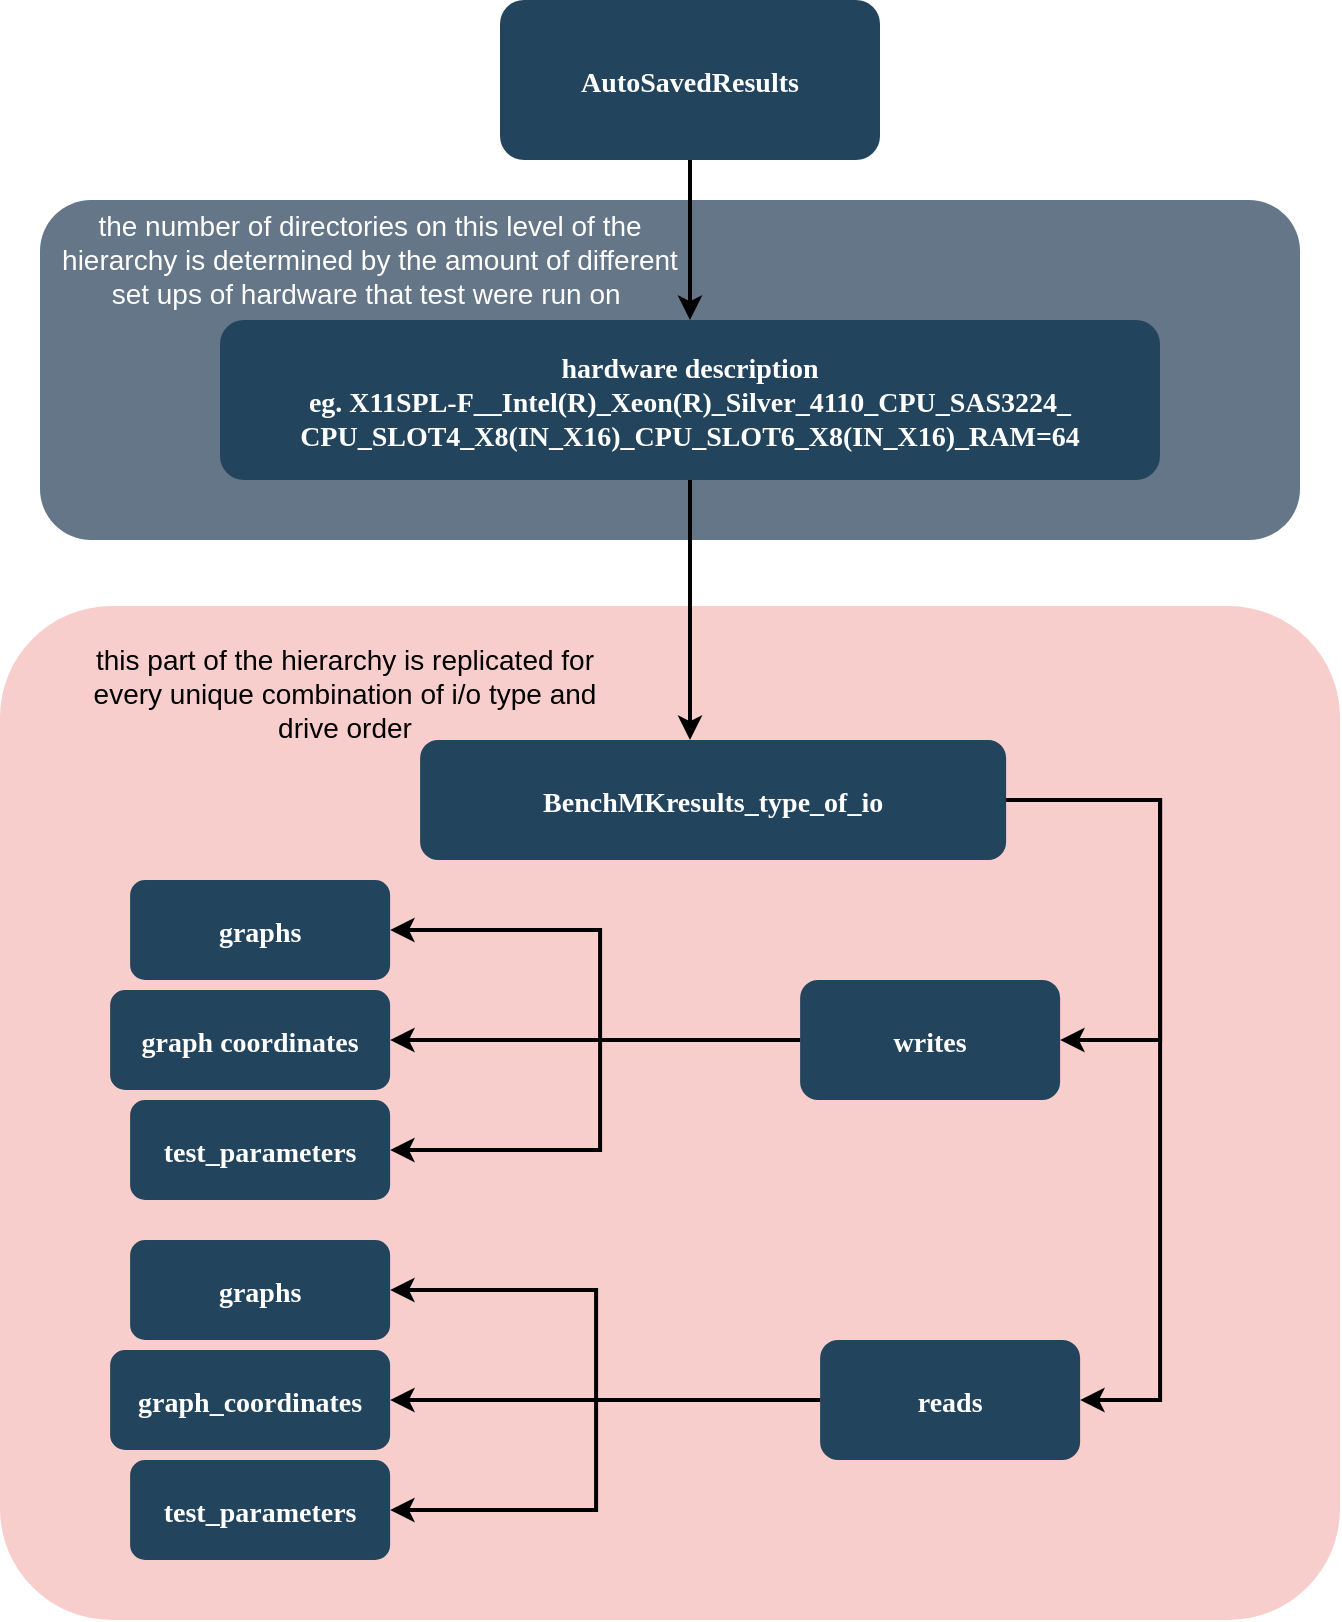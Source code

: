 <mxfile version="13.11.0" type="github">
  <diagram name="Page-1" id="2c0d36ab-eaac-3732-788b-9136903baeff">
    <mxGraphModel dx="1673" dy="896" grid="1" gridSize="10" guides="1" tooltips="1" connect="1" arrows="1" fold="1" page="1" pageScale="1.5" pageWidth="1169" pageHeight="827" background="#ffffff" math="0" shadow="0">
      <root>
        <mxCell id="0" />
        <mxCell id="1" parent="0" />
        <mxCell id="mp5Is_oHHsb4a5Pqf_yb-61" value="" style="rounded=1;whiteSpace=wrap;html=1;fillColor=#647687;fontColor=#ffffff;strokeColor=none;" vertex="1" parent="1">
          <mxGeometry x="562" y="315" width="630" height="170" as="geometry" />
        </mxCell>
        <mxCell id="cr9FANzja6UJMiHbJ5yW-260" value="" style="backgroundColour=00aaff;rounded=1;whiteSpace=wrap;html=1;fillColor=#f8cecc;strokeColor=none;arcSize=11;" parent="1" vertex="1">
          <mxGeometry x="542" y="518" width="670" height="507" as="geometry" />
        </mxCell>
        <mxCell id="2" value="AutoSavedResults" style="rounded=1;fillColor=#23445D;gradientColor=none;strokeColor=none;fontColor=#FFFFFF;fontStyle=1;fontFamily=Tahoma;fontSize=14" parent="1" vertex="1">
          <mxGeometry x="792" y="215" width="190" height="80" as="geometry" />
        </mxCell>
        <mxCell id="cr9FANzja6UJMiHbJ5yW-207" style="strokeWidth=2;edgeStyle=orthogonalEdgeStyle;rounded=0;orthogonalLoop=1;jettySize=auto;html=1;exitX=0.5;exitY=1;exitDx=0;exitDy=0;" parent="1" source="13" target="cr9FANzja6UJMiHbJ5yW-208" edge="1">
          <mxGeometry relative="1" as="geometry">
            <mxPoint x="622" y="615" as="targetPoint" />
            <Array as="points">
              <mxPoint x="887" y="505" />
              <mxPoint x="887" y="505" />
            </Array>
          </mxGeometry>
        </mxCell>
        <mxCell id="13" value="hardware description&#xa;eg. X11SPL-F__Intel(R)_Xeon(R)_Silver_4110_CPU_SAS3224_&#xa;CPU_SLOT4_X8(IN_X16)_CPU_SLOT6_X8(IN_X16)_RAM=64" style="rounded=1;fillColor=#23445D;gradientColor=none;strokeColor=none;fontColor=#FFFFFF;fontStyle=1;fontFamily=Tahoma;fontSize=14" parent="1" vertex="1">
          <mxGeometry x="652" y="375" width="470" height="80" as="geometry" />
        </mxCell>
        <mxCell id="61" value="" style="edgeStyle=elbowEdgeStyle;elbow=vertical;strokeWidth=2;rounded=0;exitX=0.5;exitY=1;exitDx=0;exitDy=0;entryX=0.5;entryY=0;entryDx=0;entryDy=0;" parent="1" source="2" target="13" edge="1">
          <mxGeometry x="-221" y="270.5" width="100" height="100" as="geometry">
            <mxPoint x="-221" y="370.5" as="sourcePoint" />
            <mxPoint x="464" y="465" as="targetPoint" />
            <Array as="points">
              <mxPoint x="887" y="295" />
              <mxPoint x="654" y="455" />
            </Array>
          </mxGeometry>
        </mxCell>
        <mxCell id="cr9FANzja6UJMiHbJ5yW-214" style="strokeWidth=2;edgeStyle=orthogonalEdgeStyle;rounded=0;orthogonalLoop=1;jettySize=auto;html=1;exitX=0;exitY=0.5;exitDx=0;exitDy=0;entryX=1;entryY=0.5;entryDx=0;entryDy=0;" parent="1" source="sJ-iOtZQnBbiaRmRqmVX-129" target="cr9FANzja6UJMiHbJ5yW-129" edge="1">
          <mxGeometry relative="1" as="geometry">
            <Array as="points">
              <mxPoint x="792.06" y="915" />
              <mxPoint x="792.06" y="915" />
            </Array>
          </mxGeometry>
        </mxCell>
        <mxCell id="cr9FANzja6UJMiHbJ5yW-219" style="strokeWidth=2;edgeStyle=orthogonalEdgeStyle;rounded=0;orthogonalLoop=1;jettySize=auto;html=1;exitX=0;exitY=0.5;exitDx=0;exitDy=0;entryX=1;entryY=0.5;entryDx=0;entryDy=0;" parent="1" source="sJ-iOtZQnBbiaRmRqmVX-129" target="cr9FANzja6UJMiHbJ5yW-130" edge="1">
          <mxGeometry relative="1" as="geometry">
            <Array as="points">
              <mxPoint x="840.06" y="915" />
              <mxPoint x="840.06" y="860" />
            </Array>
          </mxGeometry>
        </mxCell>
        <mxCell id="cr9FANzja6UJMiHbJ5yW-220" style="strokeWidth=2;edgeStyle=orthogonalEdgeStyle;rounded=0;orthogonalLoop=1;jettySize=auto;html=1;exitX=0;exitY=0.5;exitDx=0;exitDy=0;entryX=1;entryY=0.5;entryDx=0;entryDy=0;" parent="1" source="sJ-iOtZQnBbiaRmRqmVX-129" target="cr9FANzja6UJMiHbJ5yW-131" edge="1">
          <mxGeometry relative="1" as="geometry">
            <Array as="points">
              <mxPoint x="840.06" y="915" />
              <mxPoint x="840.06" y="970" />
            </Array>
          </mxGeometry>
        </mxCell>
        <mxCell id="sJ-iOtZQnBbiaRmRqmVX-129" value="reads" style="rounded=1;fillColor=#23445D;gradientColor=none;strokeColor=none;fontColor=#FFFFFF;fontStyle=1;fontFamily=Tahoma;fontSize=14" parent="1" vertex="1">
          <mxGeometry x="952.06" y="885" width="130" height="60" as="geometry" />
        </mxCell>
        <mxCell id="cr9FANzja6UJMiHbJ5yW-211" style="strokeWidth=2;edgeStyle=orthogonalEdgeStyle;rounded=0;orthogonalLoop=1;jettySize=auto;html=1;exitX=0;exitY=0.5;exitDx=0;exitDy=0;entryX=1;entryY=0.5;entryDx=0;entryDy=0;" parent="1" source="sJ-iOtZQnBbiaRmRqmVX-130" target="cr9FANzja6UJMiHbJ5yW-126" edge="1">
          <mxGeometry relative="1" as="geometry" />
        </mxCell>
        <mxCell id="cr9FANzja6UJMiHbJ5yW-212" style="strokeWidth=2;edgeStyle=orthogonalEdgeStyle;rounded=0;orthogonalLoop=1;jettySize=auto;html=1;exitX=0;exitY=0.5;exitDx=0;exitDy=0;entryX=1;entryY=0.5;entryDx=0;entryDy=0;" parent="1" source="sJ-iOtZQnBbiaRmRqmVX-130" target="cr9FANzja6UJMiHbJ5yW-127" edge="1">
          <mxGeometry relative="1" as="geometry">
            <mxPoint x="-27.94" y="725" as="targetPoint" />
            <Array as="points">
              <mxPoint x="842.06" y="735" />
              <mxPoint x="842.06" y="680" />
            </Array>
          </mxGeometry>
        </mxCell>
        <mxCell id="cr9FANzja6UJMiHbJ5yW-216" style="strokeWidth=2;edgeStyle=orthogonalEdgeStyle;rounded=0;orthogonalLoop=1;jettySize=auto;html=1;exitX=0;exitY=0.5;exitDx=0;exitDy=0;entryX=1;entryY=0.5;entryDx=0;entryDy=0;" parent="1" source="sJ-iOtZQnBbiaRmRqmVX-130" target="cr9FANzja6UJMiHbJ5yW-128" edge="1">
          <mxGeometry relative="1" as="geometry">
            <mxPoint x="-27.94" y="855.0" as="targetPoint" />
            <Array as="points">
              <mxPoint x="842.06" y="735" />
              <mxPoint x="842.06" y="790" />
            </Array>
          </mxGeometry>
        </mxCell>
        <mxCell id="sJ-iOtZQnBbiaRmRqmVX-130" value="writes" style="rounded=1;fillColor=#23445D;gradientColor=none;strokeColor=none;fontColor=#FFFFFF;fontStyle=1;fontFamily=Tahoma;fontSize=14" parent="1" vertex="1">
          <mxGeometry x="942.06" y="705" width="130" height="60" as="geometry" />
        </mxCell>
        <mxCell id="cr9FANzja6UJMiHbJ5yW-126" value="graph coordinates" style="rounded=1;fillColor=#23445D;gradientColor=none;strokeColor=none;fontColor=#FFFFFF;fontStyle=1;fontFamily=Tahoma;fontSize=14" parent="1" vertex="1">
          <mxGeometry x="597.06" y="710" width="140" height="50" as="geometry" />
        </mxCell>
        <mxCell id="cr9FANzja6UJMiHbJ5yW-127" value="graphs" style="rounded=1;fillColor=#23445D;gradientColor=none;strokeColor=none;fontColor=#FFFFFF;fontStyle=1;fontFamily=Tahoma;fontSize=14" parent="1" vertex="1">
          <mxGeometry x="607.06" y="655" width="130" height="50" as="geometry" />
        </mxCell>
        <mxCell id="cr9FANzja6UJMiHbJ5yW-128" value="test_parameters" style="rounded=1;fillColor=#23445D;gradientColor=none;strokeColor=none;fontColor=#FFFFFF;fontStyle=1;fontFamily=Tahoma;fontSize=14" parent="1" vertex="1">
          <mxGeometry x="607.06" y="765" width="130" height="50" as="geometry" />
        </mxCell>
        <mxCell id="cr9FANzja6UJMiHbJ5yW-129" value="graph_coordinates" style="rounded=1;fillColor=#23445D;gradientColor=none;strokeColor=none;fontColor=#FFFFFF;fontStyle=1;fontFamily=Tahoma;fontSize=14" parent="1" vertex="1">
          <mxGeometry x="597.06" y="890" width="140" height="50" as="geometry" />
        </mxCell>
        <mxCell id="cr9FANzja6UJMiHbJ5yW-130" value="graphs" style="rounded=1;fillColor=#23445D;gradientColor=none;strokeColor=none;fontColor=#FFFFFF;fontStyle=1;fontFamily=Tahoma;fontSize=14" parent="1" vertex="1">
          <mxGeometry x="607.06" y="835" width="130" height="50" as="geometry" />
        </mxCell>
        <mxCell id="cr9FANzja6UJMiHbJ5yW-131" value="test_parameters" style="rounded=1;fillColor=#23445D;gradientColor=none;strokeColor=none;fontColor=#FFFFFF;fontStyle=1;fontFamily=Tahoma;fontSize=14" parent="1" vertex="1">
          <mxGeometry x="607.06" y="945" width="130" height="50" as="geometry" />
        </mxCell>
        <mxCell id="cr9FANzja6UJMiHbJ5yW-221" style="strokeWidth=2;edgeStyle=orthogonalEdgeStyle;rounded=0;orthogonalLoop=1;jettySize=auto;html=1;exitX=1;exitY=0.5;exitDx=0;exitDy=0;entryX=1;entryY=0.5;entryDx=0;entryDy=0;" parent="1" source="cr9FANzja6UJMiHbJ5yW-208" target="sJ-iOtZQnBbiaRmRqmVX-129" edge="1">
          <mxGeometry relative="1" as="geometry">
            <Array as="points">
              <mxPoint x="1122.06" y="615" />
              <mxPoint x="1122.06" y="915" />
            </Array>
          </mxGeometry>
        </mxCell>
        <mxCell id="cr9FANzja6UJMiHbJ5yW-222" style="strokeWidth=2;edgeStyle=orthogonalEdgeStyle;rounded=0;orthogonalLoop=1;jettySize=auto;html=1;exitX=1;exitY=0.5;exitDx=0;exitDy=0;entryX=1;entryY=0.5;entryDx=0;entryDy=0;" parent="1" source="cr9FANzja6UJMiHbJ5yW-208" target="sJ-iOtZQnBbiaRmRqmVX-130" edge="1">
          <mxGeometry relative="1" as="geometry">
            <Array as="points">
              <mxPoint x="1122.06" y="615" />
              <mxPoint x="1122.06" y="735" />
            </Array>
          </mxGeometry>
        </mxCell>
        <mxCell id="cr9FANzja6UJMiHbJ5yW-208" value="BenchMKresults_type_of_io" style="rounded=1;fillColor=#23445D;gradientColor=none;strokeColor=none;fontColor=#FFFFFF;fontStyle=1;fontFamily=Tahoma;fontSize=14" parent="1" vertex="1">
          <mxGeometry x="752.06" y="585" width="293" height="60" as="geometry" />
        </mxCell>
        <mxCell id="mp5Is_oHHsb4a5Pqf_yb-62" value="this part of the hierarchy is replicated for every unique combination of i/o type and drive order&lt;br style=&quot;font-size: 14px;&quot;&gt;" style="text;html=1;strokeColor=none;fillColor=none;align=center;verticalAlign=middle;whiteSpace=wrap;rounded=0;fontSize=14;" vertex="1" parent="1">
          <mxGeometry x="572" y="525" width="285" height="73" as="geometry" />
        </mxCell>
        <mxCell id="mp5Is_oHHsb4a5Pqf_yb-64" value="the number of directories on this level of the hierarchy is determined by the amount of different set ups of hardware that test were run on&amp;nbsp;" style="text;html=1;strokeColor=none;fillColor=none;align=center;verticalAlign=middle;whiteSpace=wrap;rounded=0;fontSize=14;fontColor=#FFFFFF;" vertex="1" parent="1">
          <mxGeometry x="572" y="315" width="310" height="60" as="geometry" />
        </mxCell>
      </root>
    </mxGraphModel>
  </diagram>
</mxfile>
